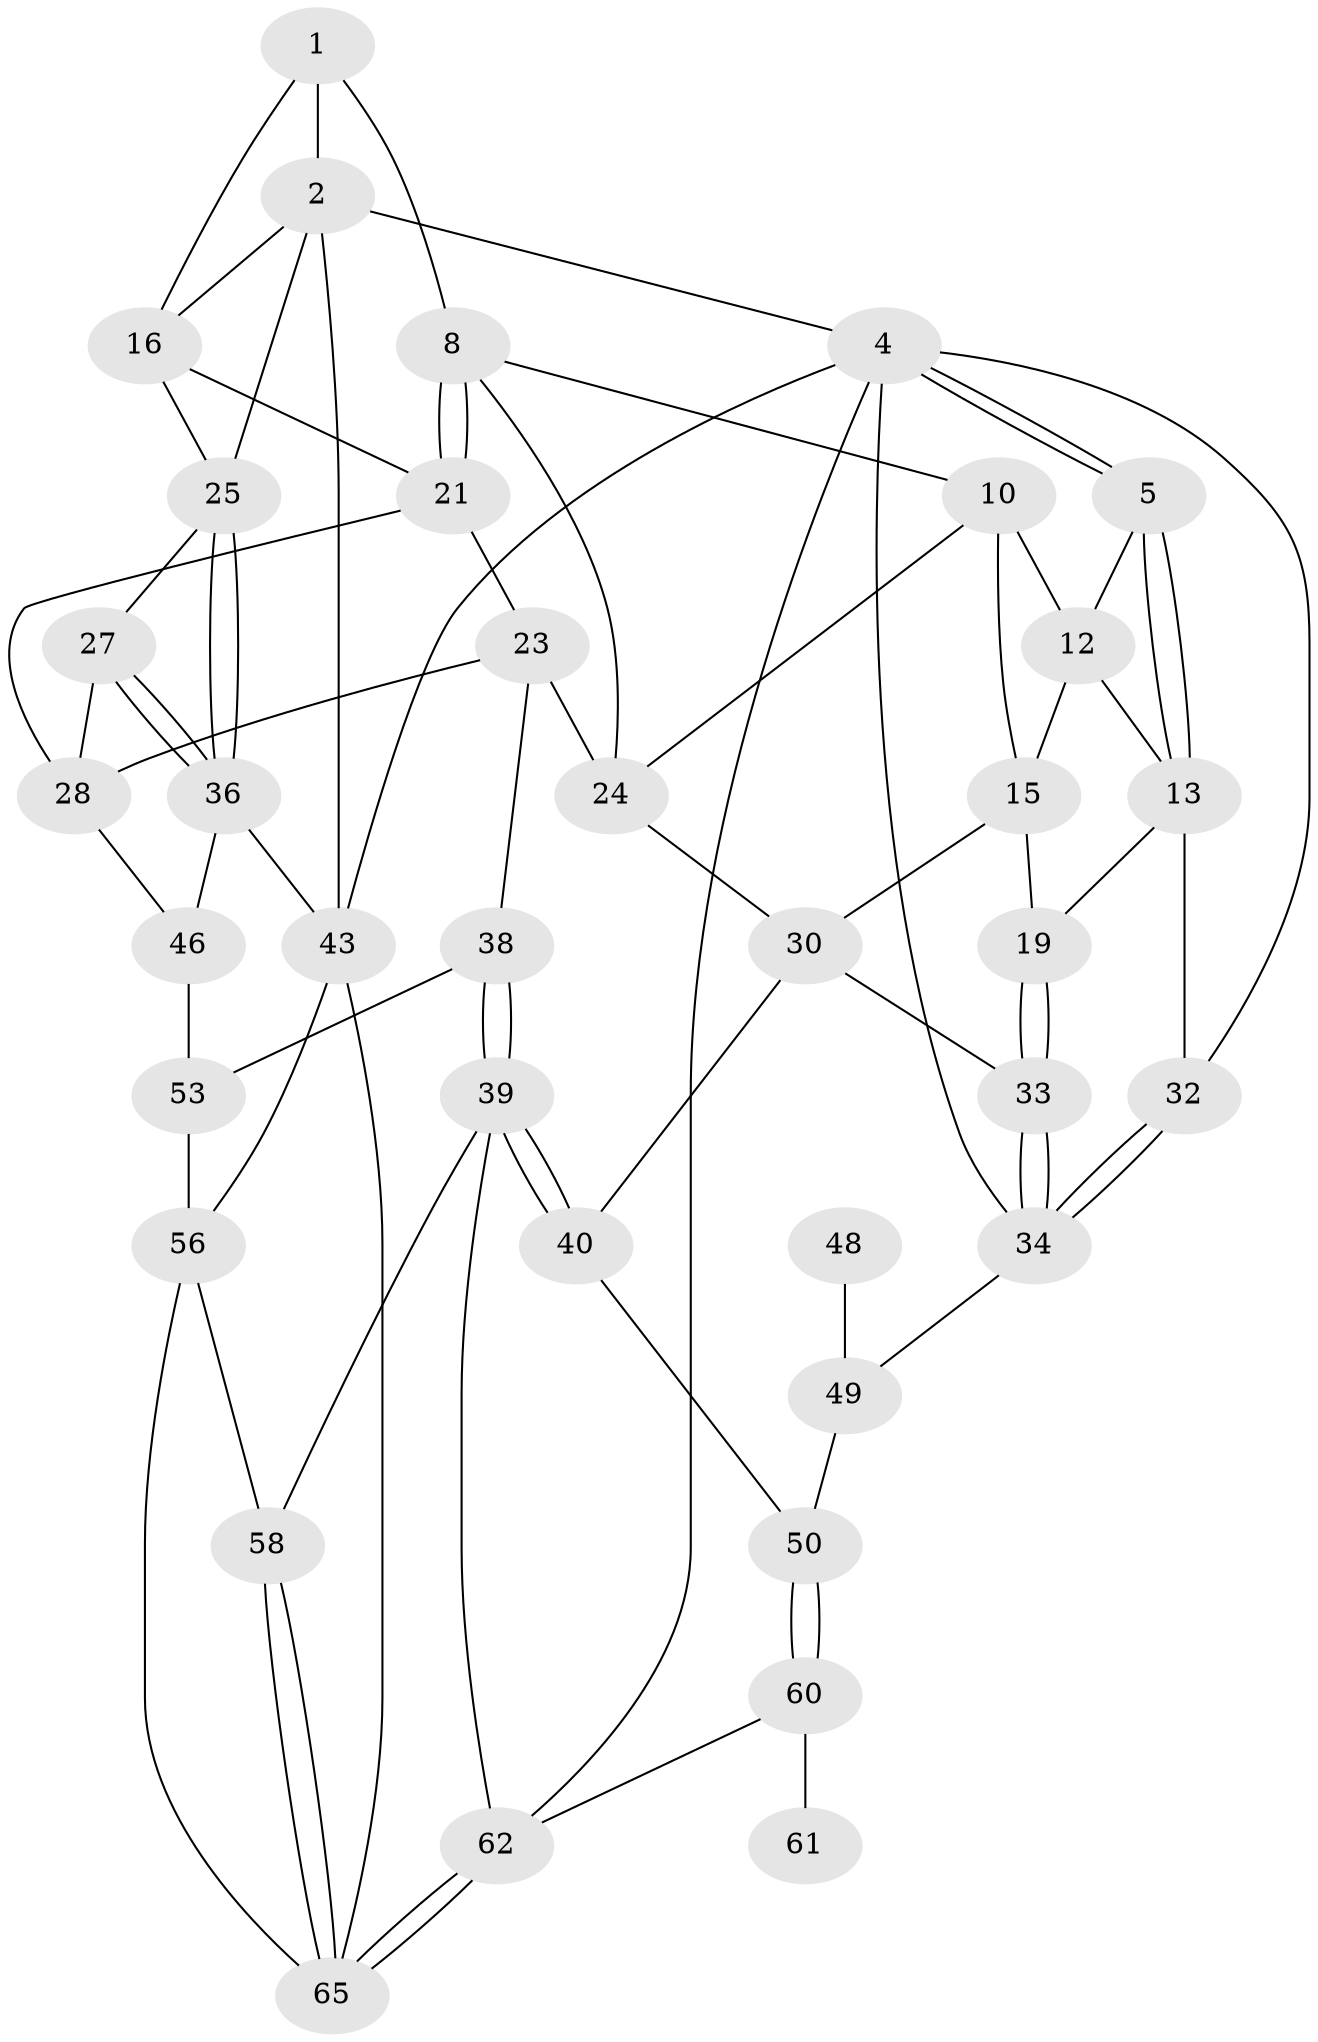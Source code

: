 // original degree distribution, {3: 0.06060606060606061, 4: 0.2878787878787879, 5: 0.3333333333333333, 6: 0.3181818181818182}
// Generated by graph-tools (version 1.1) at 2025/11/02/27/25 16:11:51]
// undirected, 37 vertices, 79 edges
graph export_dot {
graph [start="1"]
  node [color=gray90,style=filled];
  1 [pos="+0.6072932793782031+0",super="+7"];
  2 [pos="+1+0",super="+3"];
  4 [pos="+0+0",super="+54"];
  5 [pos="+0+0",super="+6"];
  8 [pos="+0.563596253746723+0.1444339582492001",super="+9"];
  10 [pos="+0.40123520805624424+0.17777055126387434",super="+11"];
  12 [pos="+0.3388571380368986+0",super="+14"];
  13 [pos="+0.1394753106475025+0.1305005399034527",super="+20"];
  15 [pos="+0.2542387998033315+0.1732738165425857",super="+18"];
  16 [pos="+0.7754439938519622+0.15137472210374564",super="+17"];
  19 [pos="+0.1182617761666152+0.22606360220320929"];
  21 [pos="+0.6874788791781125+0.30337921154031516",super="+22"];
  23 [pos="+0.6444670093248773+0.3798594272181269",super="+37"];
  24 [pos="+0.6197632884570412+0.3806441802834613",super="+29"];
  25 [pos="+1+0",super="+26"];
  27 [pos="+0.9856284242884215+0.3478670875038217"];
  28 [pos="+0.8425783579911303+0.423571832763257",super="+42"];
  30 [pos="+0.35245210773278596+0.47326152303641594",super="+31"];
  32 [pos="+0+0"];
  33 [pos="+0+0.4336074588942341",super="+35"];
  34 [pos="+0+0.43872187973702625",super="+52"];
  36 [pos="+1+0.3084069217508765",super="+45"];
  38 [pos="+0.6524702243521753+0.6791628302445075"];
  39 [pos="+0.579027119678205+0.740736280464003",super="+59"];
  40 [pos="+0.5610563225405275+0.7358480798592514",super="+41"];
  43 [pos="+1+1",super="+44"];
  46 [pos="+1+0.7028181803801479",super="+47"];
  48 [pos="+0.07759014306494397+0.5735258976251137"];
  49 [pos="+0.19374726045434773+0.789434477829848",super="+51"];
  50 [pos="+0.2222023890149124+0.7799506879804777"];
  53 [pos="+0.7958467582849065+0.6645569483674344",super="+55"];
  56 [pos="+0.8615476056785237+0.8549140394959105",super="+57"];
  58 [pos="+0.7000278694574795+0.858930792545093"];
  60 [pos="+0.3374987126558958+0.9190329876018384",super="+64"];
  61 [pos="+0.48525132882129685+0.8407737574388091"];
  62 [pos="+0.49021277210644837+1",super="+63"];
  65 [pos="+0.6336942609198835+1",super="+66"];
  1 -- 2;
  1 -- 8;
  1 -- 16;
  2 -- 16;
  2 -- 25;
  2 -- 43;
  2 -- 4;
  4 -- 5;
  4 -- 5;
  4 -- 32;
  4 -- 43;
  4 -- 34;
  4 -- 62;
  5 -- 13;
  5 -- 13;
  5 -- 12;
  8 -- 21;
  8 -- 21;
  8 -- 24;
  8 -- 10;
  10 -- 24;
  10 -- 12;
  10 -- 15;
  12 -- 13;
  12 -- 15;
  13 -- 32;
  13 -- 19;
  15 -- 19;
  15 -- 30;
  16 -- 21;
  16 -- 25;
  19 -- 33;
  19 -- 33;
  21 -- 28;
  21 -- 23;
  23 -- 24;
  23 -- 38;
  23 -- 28;
  24 -- 30;
  25 -- 36;
  25 -- 36;
  25 -- 27;
  27 -- 28;
  27 -- 36;
  27 -- 36;
  28 -- 46;
  30 -- 33;
  30 -- 40;
  32 -- 34;
  32 -- 34;
  33 -- 34;
  33 -- 34;
  34 -- 49;
  36 -- 43;
  36 -- 46;
  38 -- 39;
  38 -- 39;
  38 -- 53;
  39 -- 40;
  39 -- 40;
  39 -- 58;
  39 -- 62;
  40 -- 50;
  43 -- 56;
  43 -- 65;
  46 -- 53 [weight=2];
  48 -- 49 [weight=2];
  49 -- 50;
  50 -- 60;
  50 -- 60;
  53 -- 56;
  56 -- 58;
  56 -- 65;
  58 -- 65;
  58 -- 65;
  60 -- 61 [weight=2];
  60 -- 62;
  62 -- 65;
  62 -- 65;
}

